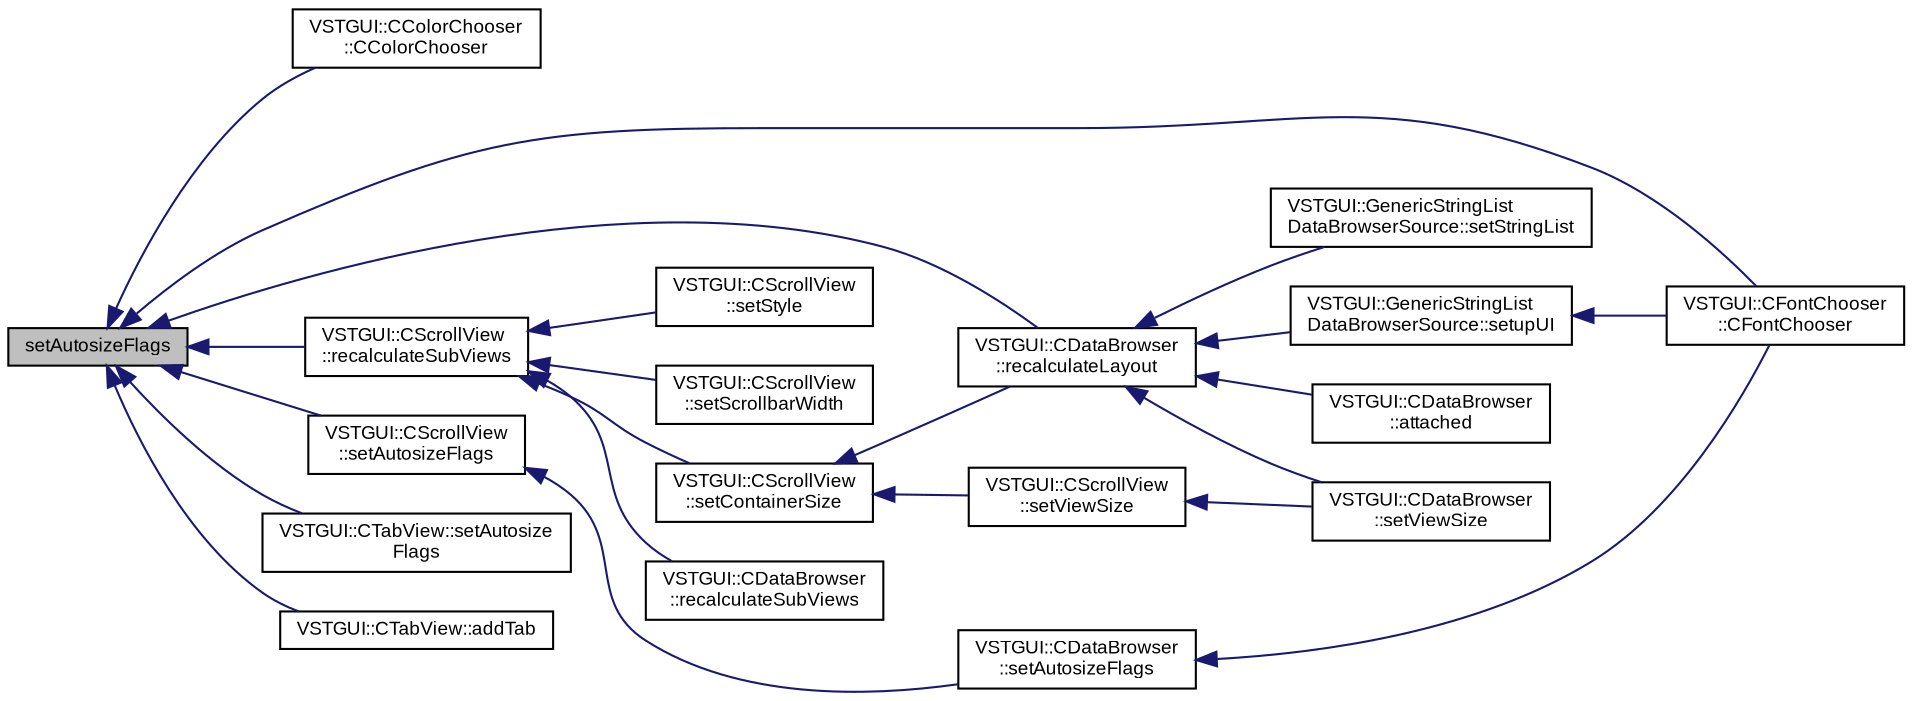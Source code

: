 digraph "setAutosizeFlags"
{
  bgcolor="transparent";
  edge [fontname="Arial",fontsize="9",labelfontname="Arial",labelfontsize="9"];
  node [fontname="Arial",fontsize="9",shape=record];
  rankdir="LR";
  Node1 [label="setAutosizeFlags",height=0.2,width=0.4,color="black", fillcolor="grey75", style="filled" fontcolor="black"];
  Node1 -> Node2 [dir="back",color="midnightblue",fontsize="9",style="solid",fontname="Arial"];
  Node2 [label="VSTGUI::CColorChooser\l::CColorChooser",height=0.2,width=0.4,color="black",URL="$class_v_s_t_g_u_i_1_1_c_color_chooser.html#a08ea01bf536b537de1f422f080417f61"];
  Node1 -> Node3 [dir="back",color="midnightblue",fontsize="9",style="solid",fontname="Arial"];
  Node3 [label="VSTGUI::CDataBrowser\l::recalculateLayout",height=0.2,width=0.4,color="black",URL="$class_v_s_t_g_u_i_1_1_c_data_browser.html#adf67dfd47fb9d3c6051cd43cc8542cba",tooltip="trigger recalculation, call if numRows or numColumns changed "];
  Node3 -> Node4 [dir="back",color="midnightblue",fontsize="9",style="solid",fontname="Arial"];
  Node4 [label="VSTGUI::CDataBrowser\l::setViewSize",height=0.2,width=0.4,color="black",URL="$class_v_s_t_g_u_i_1_1_c_data_browser.html#aaebdc2090c8ebee6be423c64ab69bf64",tooltip="set views size "];
  Node3 -> Node5 [dir="back",color="midnightblue",fontsize="9",style="solid",fontname="Arial"];
  Node5 [label="VSTGUI::CDataBrowser\l::attached",height=0.2,width=0.4,color="black",URL="$class_v_s_t_g_u_i_1_1_c_data_browser.html#a80b16ccff7902bff173730d061e83c0b",tooltip="view is attached to a parent view "];
  Node3 -> Node6 [dir="back",color="midnightblue",fontsize="9",style="solid",fontname="Arial"];
  Node6 [label="VSTGUI::GenericStringList\lDataBrowserSource::setStringList",height=0.2,width=0.4,color="black",URL="$class_v_s_t_g_u_i_1_1_generic_string_list_data_browser_source.html#ac537efd7150927a0db0ad19e51ab5dc3"];
  Node3 -> Node7 [dir="back",color="midnightblue",fontsize="9",style="solid",fontname="Arial"];
  Node7 [label="VSTGUI::GenericStringList\lDataBrowserSource::setupUI",height=0.2,width=0.4,color="black",URL="$class_v_s_t_g_u_i_1_1_generic_string_list_data_browser_source.html#a0ded9328c60d5289e6f644d6b85fdb06"];
  Node7 -> Node8 [dir="back",color="midnightblue",fontsize="9",style="solid",fontname="Arial"];
  Node8 [label="VSTGUI::CFontChooser\l::CFontChooser",height=0.2,width=0.4,color="black",URL="$class_v_s_t_g_u_i_1_1_c_font_chooser.html#a1a4d6cbd6b3c39bdff979a626e42016e"];
  Node1 -> Node8 [dir="back",color="midnightblue",fontsize="9",style="solid",fontname="Arial"];
  Node1 -> Node9 [dir="back",color="midnightblue",fontsize="9",style="solid",fontname="Arial"];
  Node9 [label="VSTGUI::CScrollView\l::recalculateSubViews",height=0.2,width=0.4,color="black",URL="$class_v_s_t_g_u_i_1_1_c_scroll_view.html#a0c6d1dd9bc1cbe653d7eacaf4362e06e"];
  Node9 -> Node10 [dir="back",color="midnightblue",fontsize="9",style="solid",fontname="Arial"];
  Node10 [label="VSTGUI::CDataBrowser\l::recalculateSubViews",height=0.2,width=0.4,color="black",URL="$class_v_s_t_g_u_i_1_1_c_data_browser.html#a0c6d1dd9bc1cbe653d7eacaf4362e06e"];
  Node9 -> Node11 [dir="back",color="midnightblue",fontsize="9",style="solid",fontname="Arial"];
  Node11 [label="VSTGUI::CScrollView\l::setStyle",height=0.2,width=0.4,color="black",URL="$class_v_s_t_g_u_i_1_1_c_scroll_view.html#a921dad1b65204e0e6c501e64b83dcc02"];
  Node9 -> Node12 [dir="back",color="midnightblue",fontsize="9",style="solid",fontname="Arial"];
  Node12 [label="VSTGUI::CScrollView\l::setScrollbarWidth",height=0.2,width=0.4,color="black",URL="$class_v_s_t_g_u_i_1_1_c_scroll_view.html#acbd5b76dbb00098b28f173f7f0276312"];
  Node9 -> Node13 [dir="back",color="midnightblue",fontsize="9",style="solid",fontname="Arial"];
  Node13 [label="VSTGUI::CScrollView\l::setContainerSize",height=0.2,width=0.4,color="black",URL="$class_v_s_t_g_u_i_1_1_c_scroll_view.html#a76a87a4f5faa6bd93a3503c31225d654",tooltip="set the virtual size of this container "];
  Node13 -> Node3 [dir="back",color="midnightblue",fontsize="9",style="solid",fontname="Arial"];
  Node13 -> Node14 [dir="back",color="midnightblue",fontsize="9",style="solid",fontname="Arial"];
  Node14 [label="VSTGUI::CScrollView\l::setViewSize",height=0.2,width=0.4,color="black",URL="$class_v_s_t_g_u_i_1_1_c_scroll_view.html#ada1ffb857aa147620f2d01522b37569d",tooltip="set views size "];
  Node14 -> Node4 [dir="back",color="midnightblue",fontsize="9",style="solid",fontname="Arial"];
  Node1 -> Node15 [dir="back",color="midnightblue",fontsize="9",style="solid",fontname="Arial"];
  Node15 [label="VSTGUI::CScrollView\l::setAutosizeFlags",height=0.2,width=0.4,color="black",URL="$class_v_s_t_g_u_i_1_1_c_scroll_view.html#a163ebde315c3b808dfe7e806ce143f27",tooltip="set autosize flags "];
  Node15 -> Node16 [dir="back",color="midnightblue",fontsize="9",style="solid",fontname="Arial"];
  Node16 [label="VSTGUI::CDataBrowser\l::setAutosizeFlags",height=0.2,width=0.4,color="black",URL="$class_v_s_t_g_u_i_1_1_c_data_browser.html#a163ebde315c3b808dfe7e806ce143f27",tooltip="set autosize flags "];
  Node16 -> Node8 [dir="back",color="midnightblue",fontsize="9",style="solid",fontname="Arial"];
  Node1 -> Node17 [dir="back",color="midnightblue",fontsize="9",style="solid",fontname="Arial"];
  Node17 [label="VSTGUI::CTabView::setAutosize\lFlags",height=0.2,width=0.4,color="black",URL="$class_v_s_t_g_u_i_1_1_c_tab_view.html#a163ebde315c3b808dfe7e806ce143f27",tooltip="set autosize flags "];
  Node1 -> Node18 [dir="back",color="midnightblue",fontsize="9",style="solid",fontname="Arial"];
  Node18 [label="VSTGUI::CTabView::addTab",height=0.2,width=0.4,color="black",URL="$class_v_s_t_g_u_i_1_1_c_tab_view.html#a2f003c7e0d23c7d77eafc0f601a047a6",tooltip="add a tab "];
}
